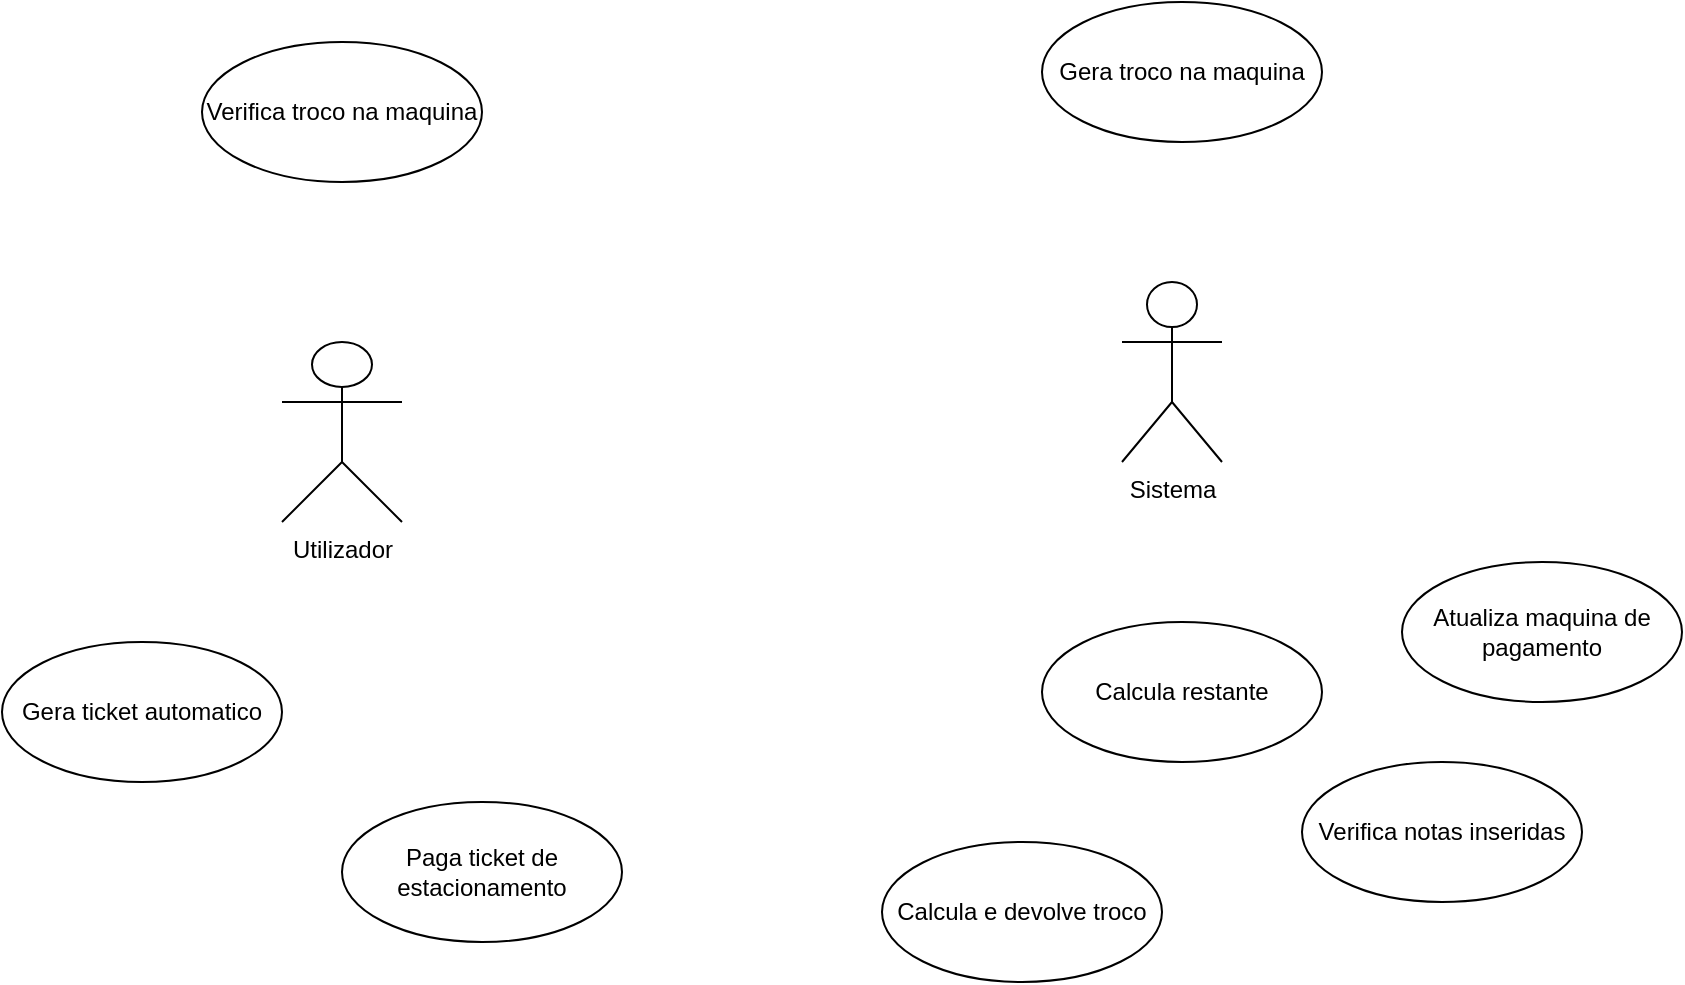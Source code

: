 <mxfile version="27.1.3">
  <diagram name="Página-1" id="wrAb_xcha3NBGFxxCfe1">
    <mxGraphModel dx="1869" dy="1731" grid="1" gridSize="10" guides="1" tooltips="1" connect="1" arrows="1" fold="1" page="1" pageScale="1" pageWidth="827" pageHeight="1169" math="0" shadow="0">
      <root>
        <mxCell id="0" />
        <mxCell id="1" parent="0" />
        <mxCell id="yPELLnNi22u4AKccwQ1x-1" value="Utilizador" style="shape=umlActor;verticalLabelPosition=bottom;verticalAlign=top;html=1;outlineConnect=0;" vertex="1" parent="1">
          <mxGeometry x="50" y="60" width="60" height="90" as="geometry" />
        </mxCell>
        <mxCell id="yPELLnNi22u4AKccwQ1x-2" value="Sistema" style="shape=umlActor;verticalLabelPosition=bottom;verticalAlign=top;html=1;outlineConnect=0;" vertex="1" parent="1">
          <mxGeometry x="470" y="30" width="50" height="90" as="geometry" />
        </mxCell>
        <mxCell id="yPELLnNi22u4AKccwQ1x-3" value="Gera troco na maquina" style="ellipse;whiteSpace=wrap;html=1;" vertex="1" parent="1">
          <mxGeometry x="430" y="-110" width="140" height="70" as="geometry" />
        </mxCell>
        <mxCell id="yPELLnNi22u4AKccwQ1x-4" value="Atualiza maquina de pagamento" style="ellipse;whiteSpace=wrap;html=1;" vertex="1" parent="1">
          <mxGeometry x="610" y="170" width="140" height="70" as="geometry" />
        </mxCell>
        <mxCell id="yPELLnNi22u4AKccwQ1x-5" value="Verifica troco na maquina" style="ellipse;whiteSpace=wrap;html=1;" vertex="1" parent="1">
          <mxGeometry x="10" y="-90" width="140" height="70" as="geometry" />
        </mxCell>
        <mxCell id="yPELLnNi22u4AKccwQ1x-6" value="Paga ticket de estacionamento" style="ellipse;whiteSpace=wrap;html=1;" vertex="1" parent="1">
          <mxGeometry x="80" y="290" width="140" height="70" as="geometry" />
        </mxCell>
        <mxCell id="yPELLnNi22u4AKccwQ1x-7" value="Gera ticket automatico" style="ellipse;whiteSpace=wrap;html=1;" vertex="1" parent="1">
          <mxGeometry x="-90" y="210" width="140" height="70" as="geometry" />
        </mxCell>
        <mxCell id="yPELLnNi22u4AKccwQ1x-8" value="Verifica notas inseridas" style="ellipse;whiteSpace=wrap;html=1;" vertex="1" parent="1">
          <mxGeometry x="560" y="270" width="140" height="70" as="geometry" />
        </mxCell>
        <mxCell id="yPELLnNi22u4AKccwQ1x-9" value="Calcula restante" style="ellipse;whiteSpace=wrap;html=1;" vertex="1" parent="1">
          <mxGeometry x="430" y="200" width="140" height="70" as="geometry" />
        </mxCell>
        <mxCell id="yPELLnNi22u4AKccwQ1x-10" value="Calcula e devolve troco" style="ellipse;whiteSpace=wrap;html=1;" vertex="1" parent="1">
          <mxGeometry x="350" y="310" width="140" height="70" as="geometry" />
        </mxCell>
      </root>
    </mxGraphModel>
  </diagram>
</mxfile>
